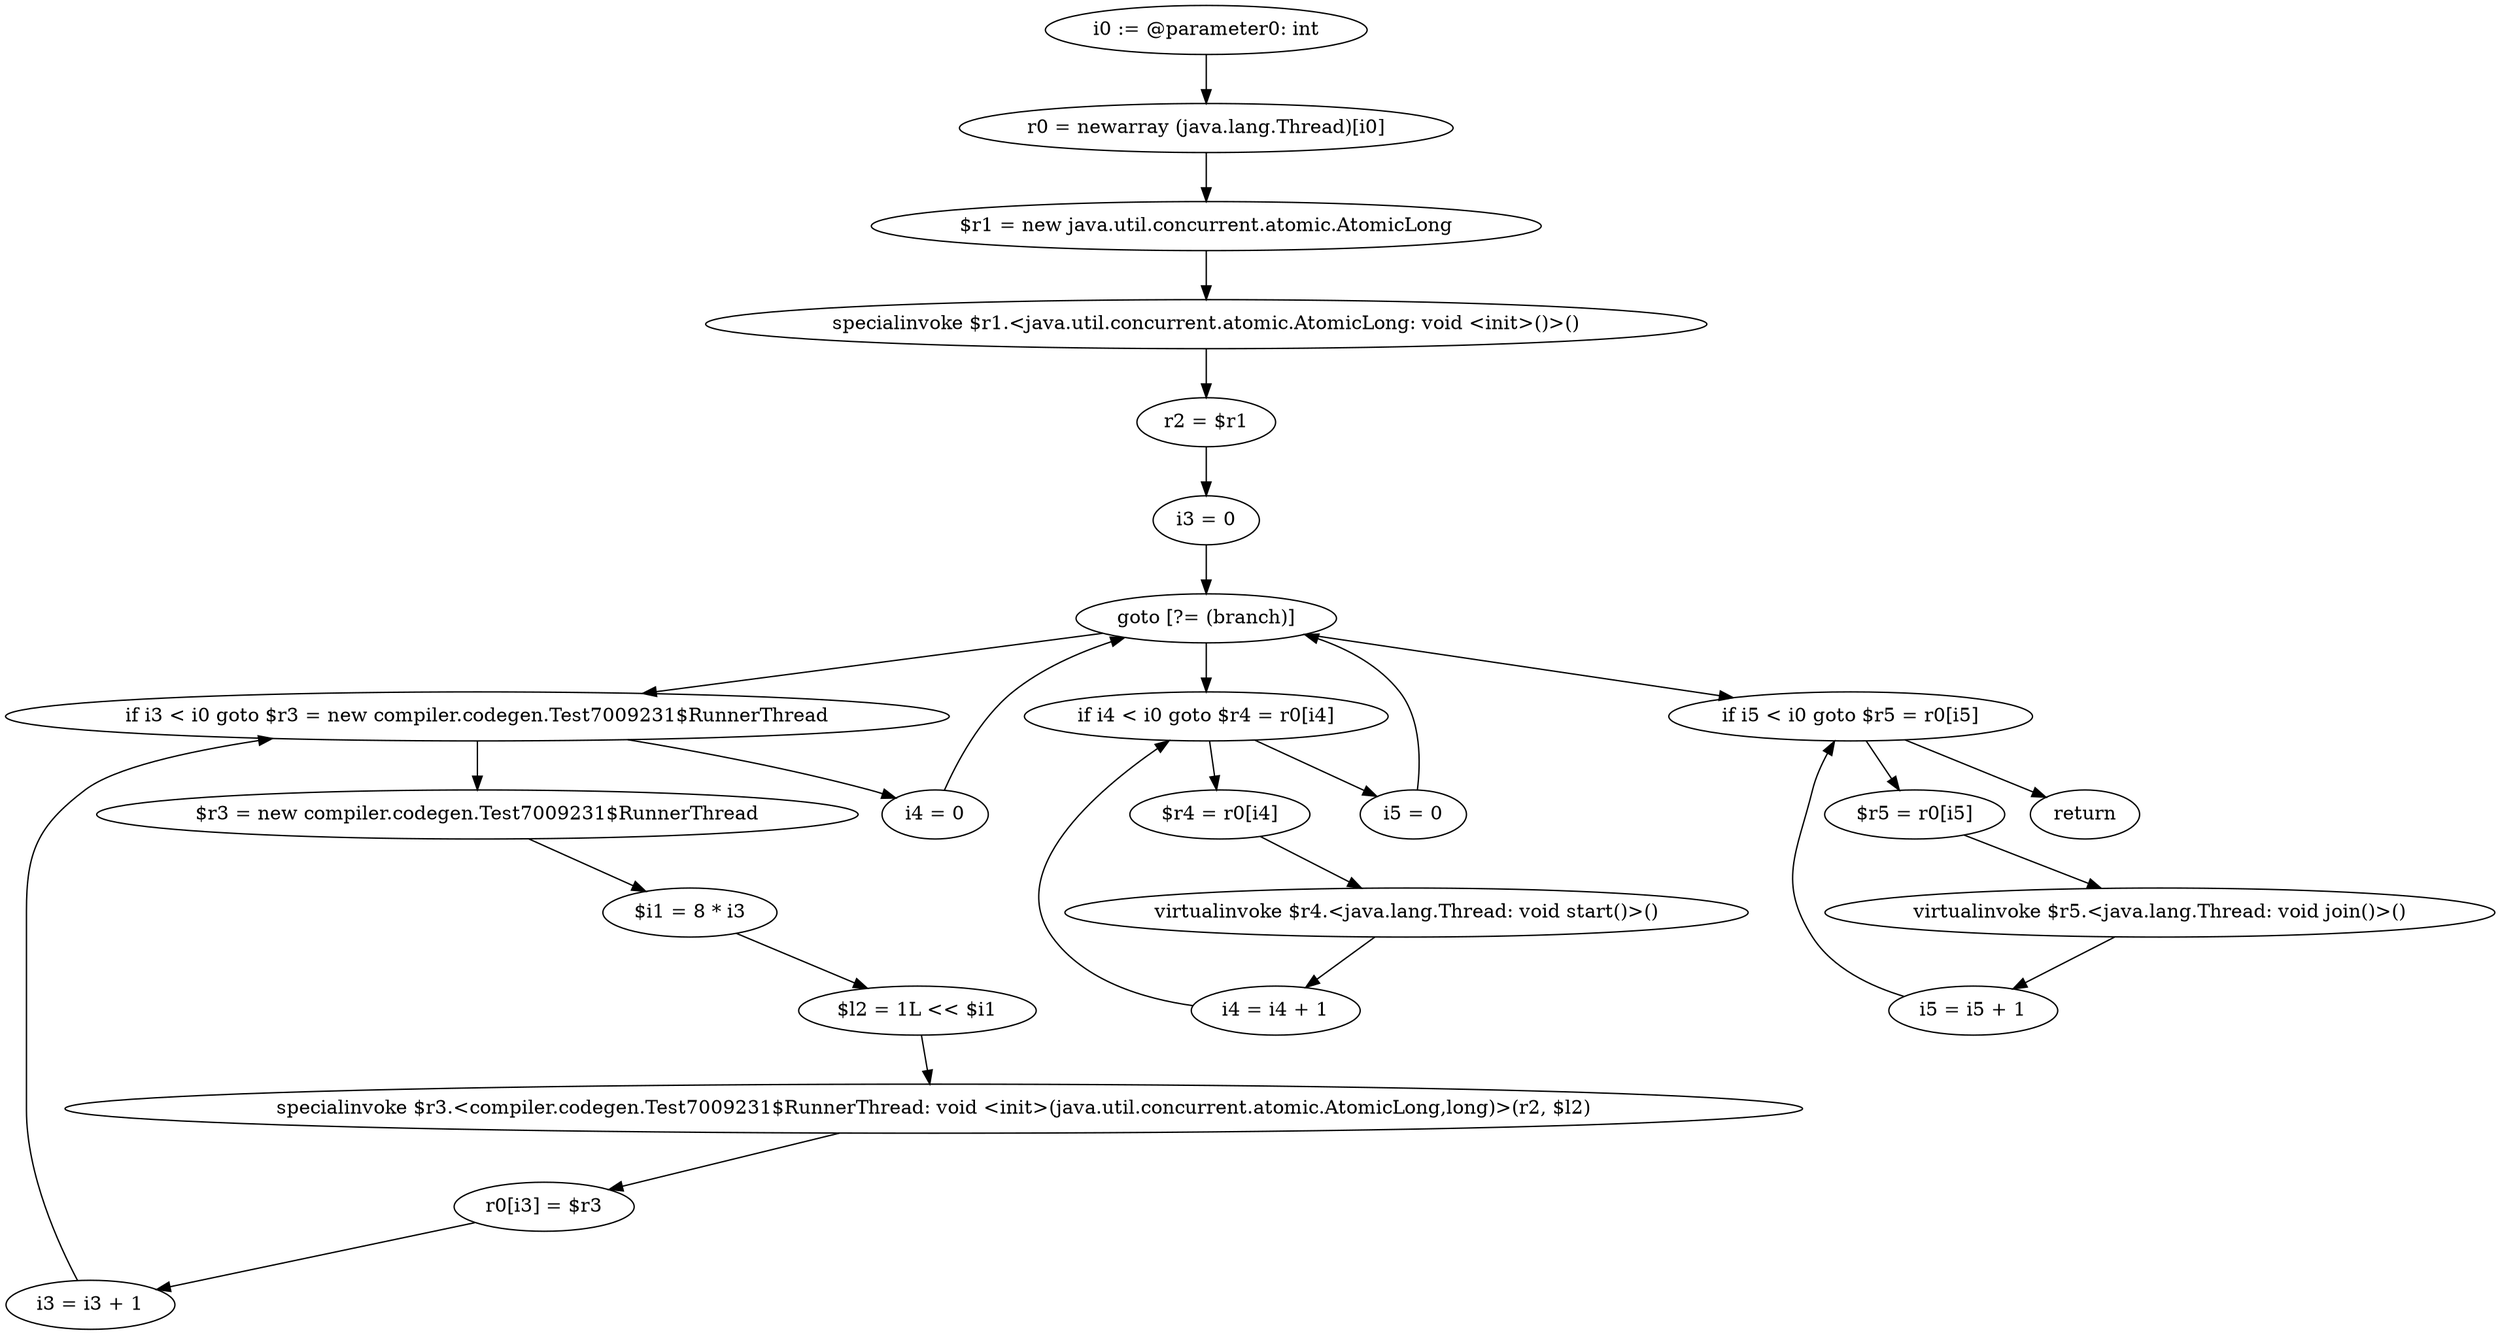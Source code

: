 digraph "unitGraph" {
    "i0 := @parameter0: int"
    "r0 = newarray (java.lang.Thread)[i0]"
    "$r1 = new java.util.concurrent.atomic.AtomicLong"
    "specialinvoke $r1.<java.util.concurrent.atomic.AtomicLong: void <init>()>()"
    "r2 = $r1"
    "i3 = 0"
    "goto [?= (branch)]"
    "$r3 = new compiler.codegen.Test7009231$RunnerThread"
    "$i1 = 8 * i3"
    "$l2 = 1L << $i1"
    "specialinvoke $r3.<compiler.codegen.Test7009231$RunnerThread: void <init>(java.util.concurrent.atomic.AtomicLong,long)>(r2, $l2)"
    "r0[i3] = $r3"
    "i3 = i3 + 1"
    "if i3 < i0 goto $r3 = new compiler.codegen.Test7009231$RunnerThread"
    "i4 = 0"
    "$r4 = r0[i4]"
    "virtualinvoke $r4.<java.lang.Thread: void start()>()"
    "i4 = i4 + 1"
    "if i4 < i0 goto $r4 = r0[i4]"
    "i5 = 0"
    "$r5 = r0[i5]"
    "virtualinvoke $r5.<java.lang.Thread: void join()>()"
    "i5 = i5 + 1"
    "if i5 < i0 goto $r5 = r0[i5]"
    "return"
    "i0 := @parameter0: int"->"r0 = newarray (java.lang.Thread)[i0]";
    "r0 = newarray (java.lang.Thread)[i0]"->"$r1 = new java.util.concurrent.atomic.AtomicLong";
    "$r1 = new java.util.concurrent.atomic.AtomicLong"->"specialinvoke $r1.<java.util.concurrent.atomic.AtomicLong: void <init>()>()";
    "specialinvoke $r1.<java.util.concurrent.atomic.AtomicLong: void <init>()>()"->"r2 = $r1";
    "r2 = $r1"->"i3 = 0";
    "i3 = 0"->"goto [?= (branch)]";
    "goto [?= (branch)]"->"if i3 < i0 goto $r3 = new compiler.codegen.Test7009231$RunnerThread";
    "$r3 = new compiler.codegen.Test7009231$RunnerThread"->"$i1 = 8 * i3";
    "$i1 = 8 * i3"->"$l2 = 1L << $i1";
    "$l2 = 1L << $i1"->"specialinvoke $r3.<compiler.codegen.Test7009231$RunnerThread: void <init>(java.util.concurrent.atomic.AtomicLong,long)>(r2, $l2)";
    "specialinvoke $r3.<compiler.codegen.Test7009231$RunnerThread: void <init>(java.util.concurrent.atomic.AtomicLong,long)>(r2, $l2)"->"r0[i3] = $r3";
    "r0[i3] = $r3"->"i3 = i3 + 1";
    "i3 = i3 + 1"->"if i3 < i0 goto $r3 = new compiler.codegen.Test7009231$RunnerThread";
    "if i3 < i0 goto $r3 = new compiler.codegen.Test7009231$RunnerThread"->"i4 = 0";
    "if i3 < i0 goto $r3 = new compiler.codegen.Test7009231$RunnerThread"->"$r3 = new compiler.codegen.Test7009231$RunnerThread";
    "i4 = 0"->"goto [?= (branch)]";
    "goto [?= (branch)]"->"if i4 < i0 goto $r4 = r0[i4]";
    "$r4 = r0[i4]"->"virtualinvoke $r4.<java.lang.Thread: void start()>()";
    "virtualinvoke $r4.<java.lang.Thread: void start()>()"->"i4 = i4 + 1";
    "i4 = i4 + 1"->"if i4 < i0 goto $r4 = r0[i4]";
    "if i4 < i0 goto $r4 = r0[i4]"->"i5 = 0";
    "if i4 < i0 goto $r4 = r0[i4]"->"$r4 = r0[i4]";
    "i5 = 0"->"goto [?= (branch)]";
    "goto [?= (branch)]"->"if i5 < i0 goto $r5 = r0[i5]";
    "$r5 = r0[i5]"->"virtualinvoke $r5.<java.lang.Thread: void join()>()";
    "virtualinvoke $r5.<java.lang.Thread: void join()>()"->"i5 = i5 + 1";
    "i5 = i5 + 1"->"if i5 < i0 goto $r5 = r0[i5]";
    "if i5 < i0 goto $r5 = r0[i5]"->"return";
    "if i5 < i0 goto $r5 = r0[i5]"->"$r5 = r0[i5]";
}
